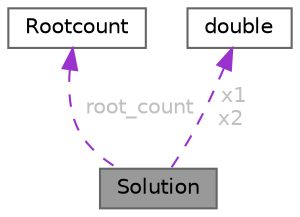digraph "Solution"
{
 // LATEX_PDF_SIZE
  bgcolor="transparent";
  edge [fontname=Helvetica,fontsize=10,labelfontname=Helvetica,labelfontsize=10];
  node [fontname=Helvetica,fontsize=10,shape=box,height=0.2,width=0.4];
  Node1 [id="Node000001",label="Solution",height=0.2,width=0.4,color="gray40", fillcolor="grey60", style="filled", fontcolor="black",tooltip="Хранит решение уравнения n-ой степени не больше 2."];
  Node2 -> Node1 [id="edge1_Node000001_Node000002",dir="back",color="darkorchid3",style="dashed",tooltip=" ",label=" root_count",fontcolor="grey" ];
  Node2 [id="Node000002",label="Rootcount",height=0.2,width=0.4,color="gray40", fillcolor="white", style="filled",tooltip=" "];
  Node3 -> Node1 [id="edge2_Node000001_Node000003",dir="back",color="darkorchid3",style="dashed",tooltip=" ",label=" x1\nx2",fontcolor="grey" ];
  Node3 [id="Node000003",label="double",height=0.2,width=0.4,color="gray40", fillcolor="white", style="filled",tooltip=" "];
}
